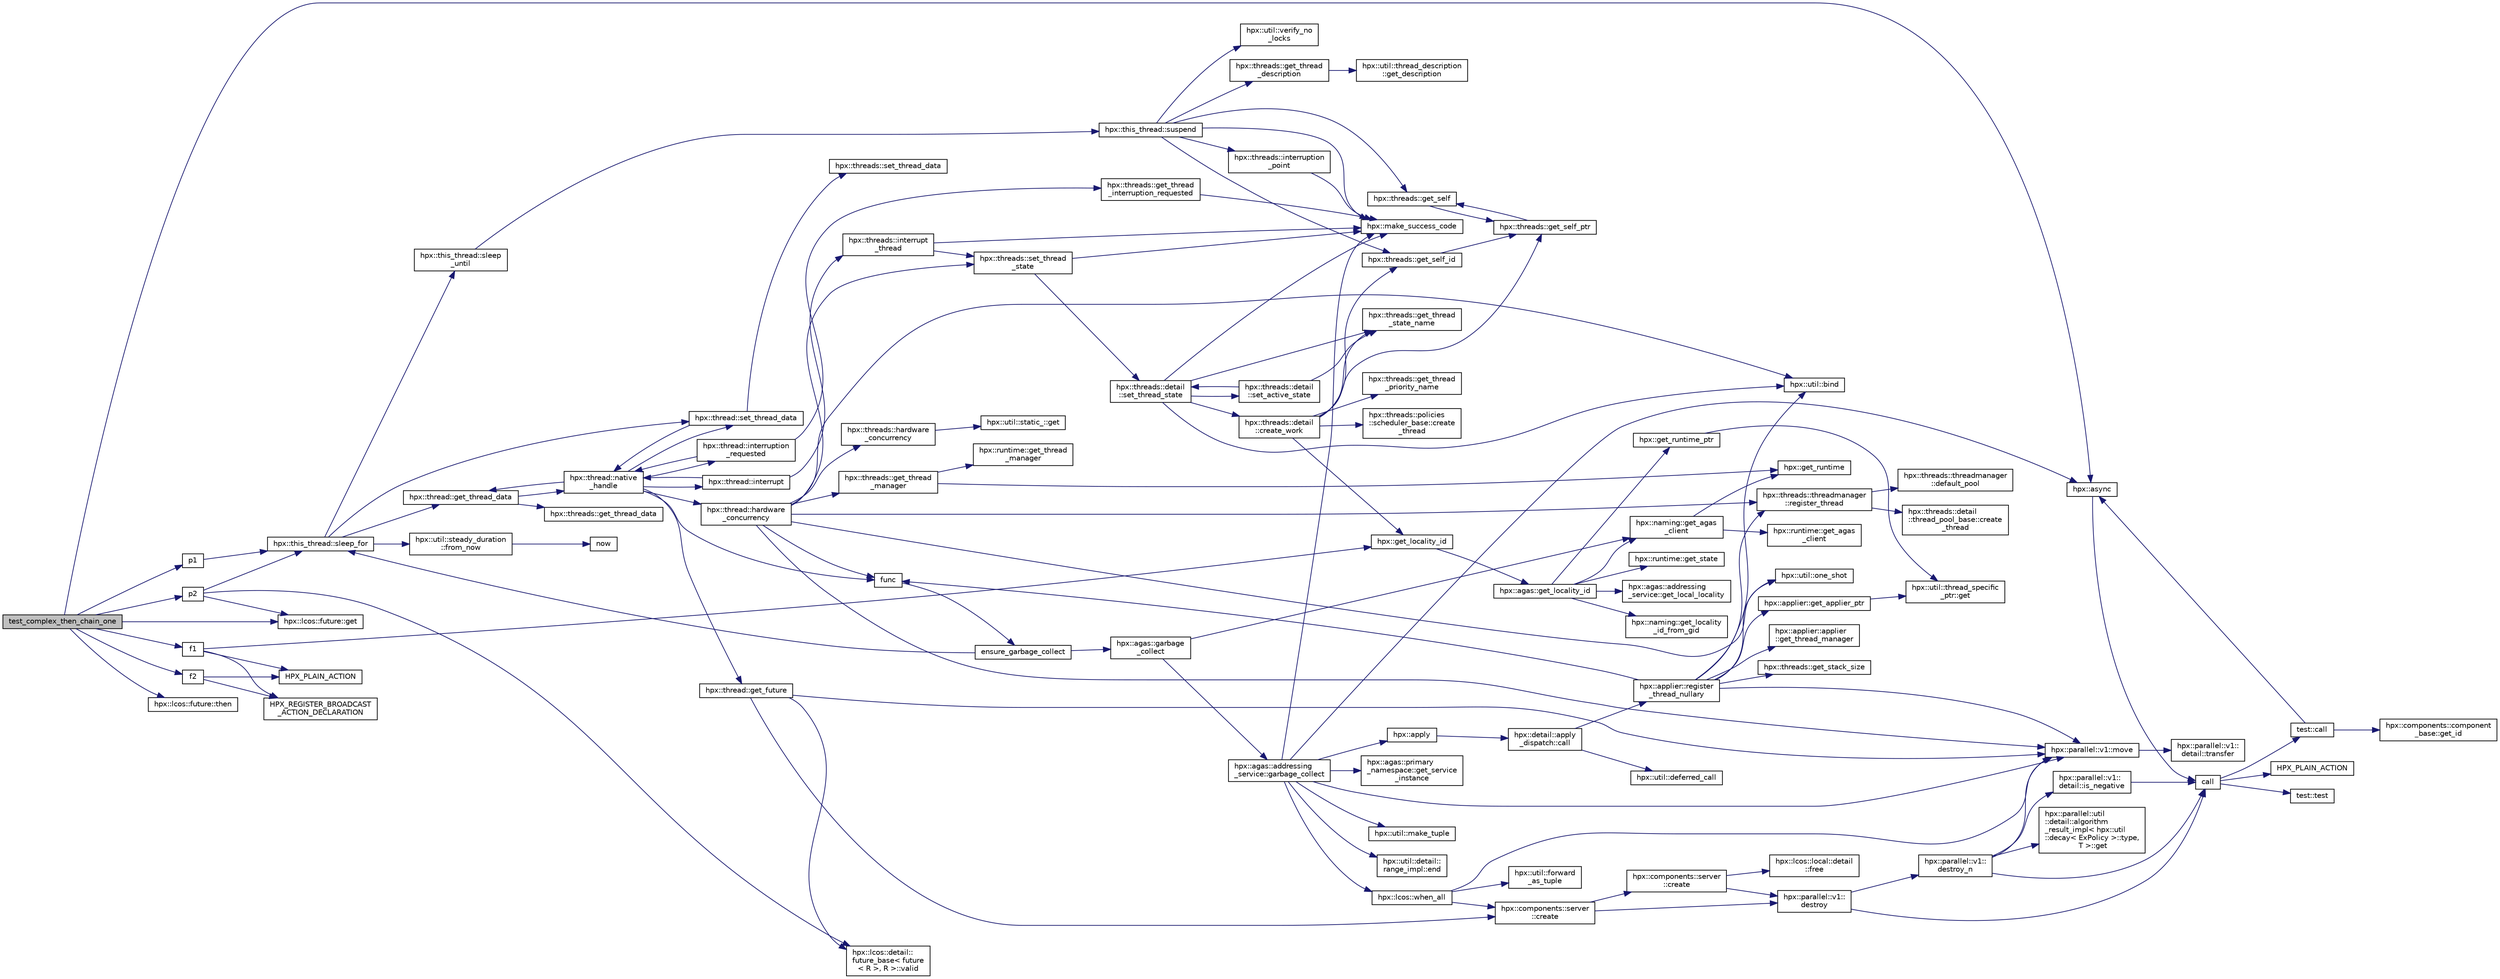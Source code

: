 digraph "test_complex_then_chain_one"
{
  edge [fontname="Helvetica",fontsize="10",labelfontname="Helvetica",labelfontsize="10"];
  node [fontname="Helvetica",fontsize="10",shape=record];
  rankdir="LR";
  Node651 [label="test_complex_then_chain_one",height=0.2,width=0.4,color="black", fillcolor="grey75", style="filled", fontcolor="black"];
  Node651 -> Node652 [color="midnightblue",fontsize="10",style="solid",fontname="Helvetica"];
  Node652 [label="f1",height=0.2,width=0.4,color="black", fillcolor="white", style="filled",URL="$d8/d8b/broadcast_8cpp.html#a1751fbd41f2529b84514a9dbd767959a"];
  Node652 -> Node653 [color="midnightblue",fontsize="10",style="solid",fontname="Helvetica"];
  Node653 [label="hpx::get_locality_id",height=0.2,width=0.4,color="black", fillcolor="white", style="filled",URL="$d8/d83/namespacehpx.html#a158d7c54a657bb364c1704033010697b",tooltip="Return the number of the locality this function is being called from. "];
  Node653 -> Node654 [color="midnightblue",fontsize="10",style="solid",fontname="Helvetica"];
  Node654 [label="hpx::agas::get_locality_id",height=0.2,width=0.4,color="black", fillcolor="white", style="filled",URL="$dc/d54/namespacehpx_1_1agas.html#a491cc2ddecdf0f1a9129900caa6a4d3e"];
  Node654 -> Node655 [color="midnightblue",fontsize="10",style="solid",fontname="Helvetica"];
  Node655 [label="hpx::get_runtime_ptr",height=0.2,width=0.4,color="black", fillcolor="white", style="filled",URL="$d8/d83/namespacehpx.html#af29daf2bb3e01b4d6495a1742b6cce64"];
  Node655 -> Node656 [color="midnightblue",fontsize="10",style="solid",fontname="Helvetica"];
  Node656 [label="hpx::util::thread_specific\l_ptr::get",height=0.2,width=0.4,color="black", fillcolor="white", style="filled",URL="$d4/d4c/structhpx_1_1util_1_1thread__specific__ptr.html#a3b27d8520710478aa41d1f74206bdba9"];
  Node654 -> Node657 [color="midnightblue",fontsize="10",style="solid",fontname="Helvetica"];
  Node657 [label="hpx::runtime::get_state",height=0.2,width=0.4,color="black", fillcolor="white", style="filled",URL="$d0/d7b/classhpx_1_1runtime.html#ab405f80e060dac95d624520f38b0524c"];
  Node654 -> Node658 [color="midnightblue",fontsize="10",style="solid",fontname="Helvetica"];
  Node658 [label="hpx::naming::get_agas\l_client",height=0.2,width=0.4,color="black", fillcolor="white", style="filled",URL="$d4/dc9/namespacehpx_1_1naming.html#a0408fffd5d34b620712a801b0ae3b032"];
  Node658 -> Node659 [color="midnightblue",fontsize="10",style="solid",fontname="Helvetica"];
  Node659 [label="hpx::get_runtime",height=0.2,width=0.4,color="black", fillcolor="white", style="filled",URL="$d8/d83/namespacehpx.html#aef902cc6c7dd3b9fbadf34d1e850a070"];
  Node658 -> Node660 [color="midnightblue",fontsize="10",style="solid",fontname="Helvetica"];
  Node660 [label="hpx::runtime::get_agas\l_client",height=0.2,width=0.4,color="black", fillcolor="white", style="filled",URL="$d0/d7b/classhpx_1_1runtime.html#aeb5dddd30d6b9861669af8ad44d1a96a"];
  Node654 -> Node661 [color="midnightblue",fontsize="10",style="solid",fontname="Helvetica"];
  Node661 [label="hpx::agas::addressing\l_service::get_local_locality",height=0.2,width=0.4,color="black", fillcolor="white", style="filled",URL="$db/d58/structhpx_1_1agas_1_1addressing__service.html#ab52c19a37c2a7a006c6c15f90ad0539c"];
  Node654 -> Node662 [color="midnightblue",fontsize="10",style="solid",fontname="Helvetica"];
  Node662 [label="hpx::naming::get_locality\l_id_from_gid",height=0.2,width=0.4,color="black", fillcolor="white", style="filled",URL="$d4/dc9/namespacehpx_1_1naming.html#a7fd43037784560bd04fda9b49e33529f"];
  Node652 -> Node663 [color="midnightblue",fontsize="10",style="solid",fontname="Helvetica"];
  Node663 [label="HPX_PLAIN_ACTION",height=0.2,width=0.4,color="black", fillcolor="white", style="filled",URL="$d8/d8b/broadcast_8cpp.html#a19685a0394ce6a99351f7a679f6eeefc"];
  Node652 -> Node664 [color="midnightblue",fontsize="10",style="solid",fontname="Helvetica"];
  Node664 [label="HPX_REGISTER_BROADCAST\l_ACTION_DECLARATION",height=0.2,width=0.4,color="black", fillcolor="white", style="filled",URL="$d7/d38/addressing__service_8cpp.html#a573d764d9cb34eec46a4bdffcf07875f"];
  Node651 -> Node665 [color="midnightblue",fontsize="10",style="solid",fontname="Helvetica"];
  Node665 [label="hpx::async",height=0.2,width=0.4,color="black", fillcolor="white", style="filled",URL="$d8/d83/namespacehpx.html#acb7d8e37b73b823956ce144f9a57eaa4"];
  Node665 -> Node666 [color="midnightblue",fontsize="10",style="solid",fontname="Helvetica"];
  Node666 [label="call",height=0.2,width=0.4,color="black", fillcolor="white", style="filled",URL="$d2/d67/promise__1620_8cpp.html#a58357f0b82bc761e1d0b9091ed563a70"];
  Node666 -> Node667 [color="midnightblue",fontsize="10",style="solid",fontname="Helvetica"];
  Node667 [label="test::test",height=0.2,width=0.4,color="black", fillcolor="white", style="filled",URL="$d8/d89/structtest.html#ab42d5ece712d716b04cb3f686f297a26"];
  Node666 -> Node668 [color="midnightblue",fontsize="10",style="solid",fontname="Helvetica"];
  Node668 [label="HPX_PLAIN_ACTION",height=0.2,width=0.4,color="black", fillcolor="white", style="filled",URL="$d2/d67/promise__1620_8cpp.html#ab96aab827a4b1fcaf66cfe0ba83fef23"];
  Node666 -> Node669 [color="midnightblue",fontsize="10",style="solid",fontname="Helvetica"];
  Node669 [label="test::call",height=0.2,width=0.4,color="black", fillcolor="white", style="filled",URL="$d8/d89/structtest.html#aeb29e7ed6518b9426ccf1344c52620ae"];
  Node669 -> Node665 [color="midnightblue",fontsize="10",style="solid",fontname="Helvetica"];
  Node669 -> Node670 [color="midnightblue",fontsize="10",style="solid",fontname="Helvetica"];
  Node670 [label="hpx::components::component\l_base::get_id",height=0.2,width=0.4,color="black", fillcolor="white", style="filled",URL="$d2/de6/classhpx_1_1components_1_1component__base.html#a4c8fd93514039bdf01c48d66d82b19cd"];
  Node651 -> Node671 [color="midnightblue",fontsize="10",style="solid",fontname="Helvetica"];
  Node671 [label="p1",height=0.2,width=0.4,color="black", fillcolor="white", style="filled",URL="$df/da5/future__then_8cpp.html#a8978a24b044bacf963e33824a4c1ac98"];
  Node671 -> Node672 [color="midnightblue",fontsize="10",style="solid",fontname="Helvetica"];
  Node672 [label="hpx::this_thread::sleep_for",height=0.2,width=0.4,color="black", fillcolor="white", style="filled",URL="$d9/d52/namespacehpx_1_1this__thread.html#afc042a5a5fa52eef2d1d177a343435cf"];
  Node672 -> Node673 [color="midnightblue",fontsize="10",style="solid",fontname="Helvetica"];
  Node673 [label="hpx::this_thread::sleep\l_until",height=0.2,width=0.4,color="black", fillcolor="white", style="filled",URL="$d9/d52/namespacehpx_1_1this__thread.html#ae12a853980115b23ff0ab8ca06622658"];
  Node673 -> Node674 [color="midnightblue",fontsize="10",style="solid",fontname="Helvetica"];
  Node674 [label="hpx::this_thread::suspend",height=0.2,width=0.4,color="black", fillcolor="white", style="filled",URL="$d9/d52/namespacehpx_1_1this__thread.html#aca220026fb3014c0881d129fe31c0073"];
  Node674 -> Node675 [color="midnightblue",fontsize="10",style="solid",fontname="Helvetica"];
  Node675 [label="hpx::threads::get_self",height=0.2,width=0.4,color="black", fillcolor="white", style="filled",URL="$d7/d28/namespacehpx_1_1threads.html#a07daf4d6d29233f20d66d41ab7b5b8e8"];
  Node675 -> Node676 [color="midnightblue",fontsize="10",style="solid",fontname="Helvetica"];
  Node676 [label="hpx::threads::get_self_ptr",height=0.2,width=0.4,color="black", fillcolor="white", style="filled",URL="$d7/d28/namespacehpx_1_1threads.html#a22877ae347ad884cde3a51397dad6c53"];
  Node676 -> Node675 [color="midnightblue",fontsize="10",style="solid",fontname="Helvetica"];
  Node674 -> Node677 [color="midnightblue",fontsize="10",style="solid",fontname="Helvetica"];
  Node677 [label="hpx::threads::get_self_id",height=0.2,width=0.4,color="black", fillcolor="white", style="filled",URL="$d7/d28/namespacehpx_1_1threads.html#afafe0f900b9fac3d4ed3c747625c1cfe"];
  Node677 -> Node676 [color="midnightblue",fontsize="10",style="solid",fontname="Helvetica"];
  Node674 -> Node678 [color="midnightblue",fontsize="10",style="solid",fontname="Helvetica"];
  Node678 [label="hpx::threads::interruption\l_point",height=0.2,width=0.4,color="black", fillcolor="white", style="filled",URL="$d7/d28/namespacehpx_1_1threads.html#ada6ec56a12b050707311d8c628089059"];
  Node678 -> Node679 [color="midnightblue",fontsize="10",style="solid",fontname="Helvetica"];
  Node679 [label="hpx::make_success_code",height=0.2,width=0.4,color="black", fillcolor="white", style="filled",URL="$d8/d83/namespacehpx.html#a0e8512a8f49e2a6c8185061181419d8f",tooltip="Returns error_code(hpx::success, \"success\", mode). "];
  Node674 -> Node680 [color="midnightblue",fontsize="10",style="solid",fontname="Helvetica"];
  Node680 [label="hpx::util::verify_no\l_locks",height=0.2,width=0.4,color="black", fillcolor="white", style="filled",URL="$df/dad/namespacehpx_1_1util.html#ae0e1837ee6f09b79b26c2e788d2e9fc9"];
  Node674 -> Node681 [color="midnightblue",fontsize="10",style="solid",fontname="Helvetica"];
  Node681 [label="hpx::threads::get_thread\l_description",height=0.2,width=0.4,color="black", fillcolor="white", style="filled",URL="$d7/d28/namespacehpx_1_1threads.html#a42fc18a7a680f4e8bc633a4b4c956701"];
  Node681 -> Node682 [color="midnightblue",fontsize="10",style="solid",fontname="Helvetica"];
  Node682 [label="hpx::util::thread_description\l::get_description",height=0.2,width=0.4,color="black", fillcolor="white", style="filled",URL="$df/d9e/structhpx_1_1util_1_1thread__description.html#a8c834e14eca6eb228188022577f9f952"];
  Node674 -> Node679 [color="midnightblue",fontsize="10",style="solid",fontname="Helvetica"];
  Node672 -> Node683 [color="midnightblue",fontsize="10",style="solid",fontname="Helvetica"];
  Node683 [label="hpx::util::steady_duration\l::from_now",height=0.2,width=0.4,color="black", fillcolor="white", style="filled",URL="$d9/d4f/classhpx_1_1util_1_1steady__duration.html#a0132206d767cd0f7395507b40111a153"];
  Node683 -> Node684 [color="midnightblue",fontsize="10",style="solid",fontname="Helvetica"];
  Node684 [label="now",height=0.2,width=0.4,color="black", fillcolor="white", style="filled",URL="$de/db3/1d__stencil__1__omp_8cpp.html#a89e9667753dccfac455bd37a7a3a7b16"];
  Node672 -> Node685 [color="midnightblue",fontsize="10",style="solid",fontname="Helvetica"];
  Node685 [label="hpx::thread::get_thread_data",height=0.2,width=0.4,color="black", fillcolor="white", style="filled",URL="$de/d9b/classhpx_1_1thread.html#a4535ef82cec3b953d2c941d20e3e3904"];
  Node685 -> Node686 [color="midnightblue",fontsize="10",style="solid",fontname="Helvetica"];
  Node686 [label="hpx::threads::get_thread_data",height=0.2,width=0.4,color="black", fillcolor="white", style="filled",URL="$d7/d28/namespacehpx_1_1threads.html#a8737931ff6303807225f735b2b384ae4"];
  Node685 -> Node687 [color="midnightblue",fontsize="10",style="solid",fontname="Helvetica"];
  Node687 [label="hpx::thread::native\l_handle",height=0.2,width=0.4,color="black", fillcolor="white", style="filled",URL="$de/d9b/classhpx_1_1thread.html#acf48190d264ab64c1c4ec99d0b421b5a"];
  Node687 -> Node688 [color="midnightblue",fontsize="10",style="solid",fontname="Helvetica"];
  Node688 [label="hpx::thread::hardware\l_concurrency",height=0.2,width=0.4,color="black", fillcolor="white", style="filled",URL="$de/d9b/classhpx_1_1thread.html#a8e4fff210e02485ba493bc3a2a956c03"];
  Node688 -> Node689 [color="midnightblue",fontsize="10",style="solid",fontname="Helvetica"];
  Node689 [label="hpx::threads::hardware\l_concurrency",height=0.2,width=0.4,color="black", fillcolor="white", style="filled",URL="$d7/d28/namespacehpx_1_1threads.html#aa8752a235478d2ad7b5ac467b63ab527"];
  Node689 -> Node690 [color="midnightblue",fontsize="10",style="solid",fontname="Helvetica"];
  Node690 [label="hpx::util::static_::get",height=0.2,width=0.4,color="black", fillcolor="white", style="filled",URL="$d3/dbb/structhpx_1_1util_1_1static__.html#a2967c633948a3bf17a3b5405ef5a8318"];
  Node688 -> Node691 [color="midnightblue",fontsize="10",style="solid",fontname="Helvetica"];
  Node691 [label="func",height=0.2,width=0.4,color="black", fillcolor="white", style="filled",URL="$d8/dfd/id__type__ref__counting__1032_8cpp.html#ab811b86ea5107ffb3351fcaa29d2c652"];
  Node691 -> Node692 [color="midnightblue",fontsize="10",style="solid",fontname="Helvetica"];
  Node692 [label="ensure_garbage_collect",height=0.2,width=0.4,color="black", fillcolor="white", style="filled",URL="$d8/dfd/id__type__ref__counting__1032_8cpp.html#a5264b94bf7c262ac0e521fb290d476d5"];
  Node692 -> Node672 [color="midnightblue",fontsize="10",style="solid",fontname="Helvetica"];
  Node692 -> Node693 [color="midnightblue",fontsize="10",style="solid",fontname="Helvetica"];
  Node693 [label="hpx::agas::garbage\l_collect",height=0.2,width=0.4,color="black", fillcolor="white", style="filled",URL="$dc/d54/namespacehpx_1_1agas.html#a951337adc4f9bd6df00a50737468e911"];
  Node693 -> Node658 [color="midnightblue",fontsize="10",style="solid",fontname="Helvetica"];
  Node693 -> Node694 [color="midnightblue",fontsize="10",style="solid",fontname="Helvetica"];
  Node694 [label="hpx::agas::addressing\l_service::garbage_collect",height=0.2,width=0.4,color="black", fillcolor="white", style="filled",URL="$db/d58/structhpx_1_1agas_1_1addressing__service.html#a87dcae0eacf6e62d5103ebf516d86f63"];
  Node694 -> Node679 [color="midnightblue",fontsize="10",style="solid",fontname="Helvetica"];
  Node694 -> Node695 [color="midnightblue",fontsize="10",style="solid",fontname="Helvetica"];
  Node695 [label="hpx::agas::primary\l_namespace::get_service\l_instance",height=0.2,width=0.4,color="black", fillcolor="white", style="filled",URL="$d1/d43/structhpx_1_1agas_1_1primary__namespace.html#a7630ff0f30ff8c23b13b4672c5350e2e"];
  Node694 -> Node696 [color="midnightblue",fontsize="10",style="solid",fontname="Helvetica"];
  Node696 [label="hpx::util::make_tuple",height=0.2,width=0.4,color="black", fillcolor="white", style="filled",URL="$df/dad/namespacehpx_1_1util.html#a06fa74211a987d208e013f400a9f5328"];
  Node694 -> Node697 [color="midnightblue",fontsize="10",style="solid",fontname="Helvetica"];
  Node697 [label="hpx::util::detail::\lrange_impl::end",height=0.2,width=0.4,color="black", fillcolor="white", style="filled",URL="$d4/d4a/namespacehpx_1_1util_1_1detail_1_1range__impl.html#afb2ea48b0902f52ee4d8b764807b4316"];
  Node694 -> Node698 [color="midnightblue",fontsize="10",style="solid",fontname="Helvetica"];
  Node698 [label="hpx::apply",height=0.2,width=0.4,color="black", fillcolor="white", style="filled",URL="$d8/d83/namespacehpx.html#aa87762f0db0731d385f3fdfdb25d59fc"];
  Node698 -> Node699 [color="midnightblue",fontsize="10",style="solid",fontname="Helvetica"];
  Node699 [label="hpx::detail::apply\l_dispatch::call",height=0.2,width=0.4,color="black", fillcolor="white", style="filled",URL="$db/de8/structhpx_1_1detail_1_1apply__dispatch.html#a0755fab16d281e74bcff0f8045be9459"];
  Node699 -> Node700 [color="midnightblue",fontsize="10",style="solid",fontname="Helvetica"];
  Node700 [label="hpx::applier::register\l_thread_nullary",height=0.2,width=0.4,color="black", fillcolor="white", style="filled",URL="$d8/dcb/namespacehpx_1_1applier.html#a401cd1145927e58d74d1eb52aaccd936"];
  Node700 -> Node701 [color="midnightblue",fontsize="10",style="solid",fontname="Helvetica"];
  Node701 [label="hpx::applier::get_applier_ptr",height=0.2,width=0.4,color="black", fillcolor="white", style="filled",URL="$d8/dcb/namespacehpx_1_1applier.html#a617483cf2b77ad3a0aa428ade7b35299"];
  Node701 -> Node656 [color="midnightblue",fontsize="10",style="solid",fontname="Helvetica"];
  Node700 -> Node691 [color="midnightblue",fontsize="10",style="solid",fontname="Helvetica"];
  Node700 -> Node702 [color="midnightblue",fontsize="10",style="solid",fontname="Helvetica"];
  Node702 [label="hpx::util::bind",height=0.2,width=0.4,color="black", fillcolor="white", style="filled",URL="$df/dad/namespacehpx_1_1util.html#ad844caedf82a0173d6909d910c3e48c6"];
  Node700 -> Node703 [color="midnightblue",fontsize="10",style="solid",fontname="Helvetica"];
  Node703 [label="hpx::util::one_shot",height=0.2,width=0.4,color="black", fillcolor="white", style="filled",URL="$df/dad/namespacehpx_1_1util.html#a273e61be42a72415291e0ec0a4f28c7a"];
  Node700 -> Node704 [color="midnightblue",fontsize="10",style="solid",fontname="Helvetica"];
  Node704 [label="hpx::parallel::v1::move",height=0.2,width=0.4,color="black", fillcolor="white", style="filled",URL="$db/db9/namespacehpx_1_1parallel_1_1v1.html#aa7c4ede081ce786c9d1eb1adff495cfc"];
  Node704 -> Node705 [color="midnightblue",fontsize="10",style="solid",fontname="Helvetica"];
  Node705 [label="hpx::parallel::v1::\ldetail::transfer",height=0.2,width=0.4,color="black", fillcolor="white", style="filled",URL="$d2/ddd/namespacehpx_1_1parallel_1_1v1_1_1detail.html#ab1b56a05e1885ca7cc7ffa1804dd2f3c"];
  Node700 -> Node706 [color="midnightblue",fontsize="10",style="solid",fontname="Helvetica"];
  Node706 [label="hpx::threads::get_stack_size",height=0.2,width=0.4,color="black", fillcolor="white", style="filled",URL="$d7/d28/namespacehpx_1_1threads.html#af597241b3c2785150be206737ca04aa6",tooltip="The get_stack_size function is part of the thread related API. It. "];
  Node700 -> Node707 [color="midnightblue",fontsize="10",style="solid",fontname="Helvetica"];
  Node707 [label="hpx::applier::applier\l::get_thread_manager",height=0.2,width=0.4,color="black", fillcolor="white", style="filled",URL="$da/dcb/classhpx_1_1applier_1_1applier.html#acc36d583973701e573be39da97bba866",tooltip="Access the thread-manager instance associated with this applier. "];
  Node700 -> Node708 [color="midnightblue",fontsize="10",style="solid",fontname="Helvetica"];
  Node708 [label="hpx::threads::threadmanager\l::register_thread",height=0.2,width=0.4,color="black", fillcolor="white", style="filled",URL="$d5/daa/classhpx_1_1threads_1_1threadmanager.html#a7f79c7578e08a60ca45eb276ce8133d8"];
  Node708 -> Node709 [color="midnightblue",fontsize="10",style="solid",fontname="Helvetica"];
  Node709 [label="hpx::threads::threadmanager\l::default_pool",height=0.2,width=0.4,color="black", fillcolor="white", style="filled",URL="$d5/daa/classhpx_1_1threads_1_1threadmanager.html#a851f067d03b5dd1c5e6a9a6a841e05df"];
  Node708 -> Node710 [color="midnightblue",fontsize="10",style="solid",fontname="Helvetica"];
  Node710 [label="hpx::threads::detail\l::thread_pool_base::create\l_thread",height=0.2,width=0.4,color="black", fillcolor="white", style="filled",URL="$de/dae/classhpx_1_1threads_1_1detail_1_1thread__pool__base.html#ad35d3779eef6f4528e62a26d71b34b34"];
  Node699 -> Node711 [color="midnightblue",fontsize="10",style="solid",fontname="Helvetica"];
  Node711 [label="hpx::util::deferred_call",height=0.2,width=0.4,color="black", fillcolor="white", style="filled",URL="$df/dad/namespacehpx_1_1util.html#acdded623c658a7a3436f7e76bc9d881c"];
  Node694 -> Node704 [color="midnightblue",fontsize="10",style="solid",fontname="Helvetica"];
  Node694 -> Node665 [color="midnightblue",fontsize="10",style="solid",fontname="Helvetica"];
  Node694 -> Node712 [color="midnightblue",fontsize="10",style="solid",fontname="Helvetica"];
  Node712 [label="hpx::lcos::when_all",height=0.2,width=0.4,color="black", fillcolor="white", style="filled",URL="$d2/dc9/namespacehpx_1_1lcos.html#a1a6fb024d8690923fb185d5aee204d54"];
  Node712 -> Node713 [color="midnightblue",fontsize="10",style="solid",fontname="Helvetica"];
  Node713 [label="hpx::util::forward\l_as_tuple",height=0.2,width=0.4,color="black", fillcolor="white", style="filled",URL="$df/dad/namespacehpx_1_1util.html#ab7c31e3f24c3302a4f67b6735a6fa597"];
  Node712 -> Node704 [color="midnightblue",fontsize="10",style="solid",fontname="Helvetica"];
  Node712 -> Node714 [color="midnightblue",fontsize="10",style="solid",fontname="Helvetica"];
  Node714 [label="hpx::components::server\l::create",height=0.2,width=0.4,color="black", fillcolor="white", style="filled",URL="$d2/da2/namespacehpx_1_1components_1_1server.html#ac776c89f3d68ceb910e8cee9fa937ab4",tooltip="Create arrays of components using their default constructor. "];
  Node714 -> Node715 [color="midnightblue",fontsize="10",style="solid",fontname="Helvetica"];
  Node715 [label="hpx::components::server\l::create",height=0.2,width=0.4,color="black", fillcolor="white", style="filled",URL="$d2/da2/namespacehpx_1_1components_1_1server.html#a77d26de181c97b444565e230577981bd"];
  Node715 -> Node716 [color="midnightblue",fontsize="10",style="solid",fontname="Helvetica"];
  Node716 [label="hpx::lcos::local::detail\l::free",height=0.2,width=0.4,color="black", fillcolor="white", style="filled",URL="$d4/dcb/namespacehpx_1_1lcos_1_1local_1_1detail.html#a55a940f019734e9bb045dc123cd80e48"];
  Node715 -> Node717 [color="midnightblue",fontsize="10",style="solid",fontname="Helvetica"];
  Node717 [label="hpx::parallel::v1::\ldestroy",height=0.2,width=0.4,color="black", fillcolor="white", style="filled",URL="$db/db9/namespacehpx_1_1parallel_1_1v1.html#acf303558375048e8a7cc9a2c2e09477f"];
  Node717 -> Node666 [color="midnightblue",fontsize="10",style="solid",fontname="Helvetica"];
  Node717 -> Node718 [color="midnightblue",fontsize="10",style="solid",fontname="Helvetica"];
  Node718 [label="hpx::parallel::v1::\ldestroy_n",height=0.2,width=0.4,color="black", fillcolor="white", style="filled",URL="$db/db9/namespacehpx_1_1parallel_1_1v1.html#a71d0691132a300690163f5636bcd5bd3"];
  Node718 -> Node719 [color="midnightblue",fontsize="10",style="solid",fontname="Helvetica"];
  Node719 [label="hpx::parallel::v1::\ldetail::is_negative",height=0.2,width=0.4,color="black", fillcolor="white", style="filled",URL="$d2/ddd/namespacehpx_1_1parallel_1_1v1_1_1detail.html#adf2e40fc4b20ad0fd442ee3118a4d527"];
  Node719 -> Node666 [color="midnightblue",fontsize="10",style="solid",fontname="Helvetica"];
  Node718 -> Node720 [color="midnightblue",fontsize="10",style="solid",fontname="Helvetica"];
  Node720 [label="hpx::parallel::util\l::detail::algorithm\l_result_impl\< hpx::util\l::decay\< ExPolicy \>::type,\l T \>::get",height=0.2,width=0.4,color="black", fillcolor="white", style="filled",URL="$d2/d42/structhpx_1_1parallel_1_1util_1_1detail_1_1algorithm__result__impl.html#ab5b051e8ec74eff5e0e62fd63f5d377e"];
  Node718 -> Node704 [color="midnightblue",fontsize="10",style="solid",fontname="Helvetica"];
  Node718 -> Node666 [color="midnightblue",fontsize="10",style="solid",fontname="Helvetica"];
  Node714 -> Node717 [color="midnightblue",fontsize="10",style="solid",fontname="Helvetica"];
  Node688 -> Node702 [color="midnightblue",fontsize="10",style="solid",fontname="Helvetica"];
  Node688 -> Node703 [color="midnightblue",fontsize="10",style="solid",fontname="Helvetica"];
  Node688 -> Node704 [color="midnightblue",fontsize="10",style="solid",fontname="Helvetica"];
  Node688 -> Node721 [color="midnightblue",fontsize="10",style="solid",fontname="Helvetica"];
  Node721 [label="hpx::threads::get_thread\l_manager",height=0.2,width=0.4,color="black", fillcolor="white", style="filled",URL="$d7/d28/namespacehpx_1_1threads.html#a076973c3a53beadde7d967e22c4f6cce"];
  Node721 -> Node659 [color="midnightblue",fontsize="10",style="solid",fontname="Helvetica"];
  Node721 -> Node722 [color="midnightblue",fontsize="10",style="solid",fontname="Helvetica"];
  Node722 [label="hpx::runtime::get_thread\l_manager",height=0.2,width=0.4,color="black", fillcolor="white", style="filled",URL="$d0/d7b/classhpx_1_1runtime.html#a865b12d57fcd44a8d3dda3e35414f563"];
  Node688 -> Node708 [color="midnightblue",fontsize="10",style="solid",fontname="Helvetica"];
  Node688 -> Node723 [color="midnightblue",fontsize="10",style="solid",fontname="Helvetica"];
  Node723 [label="hpx::threads::set_thread\l_state",height=0.2,width=0.4,color="black", fillcolor="white", style="filled",URL="$d7/d28/namespacehpx_1_1threads.html#ac0690ad16ad778bcc79dcd727cc33025",tooltip="Set the thread state of the thread referenced by the thread_id id. "];
  Node723 -> Node679 [color="midnightblue",fontsize="10",style="solid",fontname="Helvetica"];
  Node723 -> Node724 [color="midnightblue",fontsize="10",style="solid",fontname="Helvetica"];
  Node724 [label="hpx::threads::detail\l::set_thread_state",height=0.2,width=0.4,color="black", fillcolor="white", style="filled",URL="$d2/dd1/namespacehpx_1_1threads_1_1detail.html#af85ddc854c4a149bf1738eb1b111b9ab"];
  Node724 -> Node725 [color="midnightblue",fontsize="10",style="solid",fontname="Helvetica"];
  Node725 [label="hpx::threads::get_thread\l_state_name",height=0.2,width=0.4,color="black", fillcolor="white", style="filled",URL="$d7/d28/namespacehpx_1_1threads.html#a26f91ea8d2195f165c033241c5cd11db"];
  Node724 -> Node679 [color="midnightblue",fontsize="10",style="solid",fontname="Helvetica"];
  Node724 -> Node702 [color="midnightblue",fontsize="10",style="solid",fontname="Helvetica"];
  Node724 -> Node726 [color="midnightblue",fontsize="10",style="solid",fontname="Helvetica"];
  Node726 [label="hpx::threads::detail\l::set_active_state",height=0.2,width=0.4,color="black", fillcolor="white", style="filled",URL="$d2/dd1/namespacehpx_1_1threads_1_1detail.html#a45884a5bf04ad66a4f259231a3947e76"];
  Node726 -> Node725 [color="midnightblue",fontsize="10",style="solid",fontname="Helvetica"];
  Node726 -> Node724 [color="midnightblue",fontsize="10",style="solid",fontname="Helvetica"];
  Node724 -> Node727 [color="midnightblue",fontsize="10",style="solid",fontname="Helvetica"];
  Node727 [label="hpx::threads::detail\l::create_work",height=0.2,width=0.4,color="black", fillcolor="white", style="filled",URL="$d2/dd1/namespacehpx_1_1threads_1_1detail.html#ae22384a3c1b1a1940032fad068fb54b1"];
  Node727 -> Node725 [color="midnightblue",fontsize="10",style="solid",fontname="Helvetica"];
  Node727 -> Node728 [color="midnightblue",fontsize="10",style="solid",fontname="Helvetica"];
  Node728 [label="hpx::threads::get_thread\l_priority_name",height=0.2,width=0.4,color="black", fillcolor="white", style="filled",URL="$d7/d28/namespacehpx_1_1threads.html#a9c6b2fec0c1cf5b06ff83ce756ca6d42"];
  Node727 -> Node676 [color="midnightblue",fontsize="10",style="solid",fontname="Helvetica"];
  Node727 -> Node677 [color="midnightblue",fontsize="10",style="solid",fontname="Helvetica"];
  Node727 -> Node653 [color="midnightblue",fontsize="10",style="solid",fontname="Helvetica"];
  Node727 -> Node729 [color="midnightblue",fontsize="10",style="solid",fontname="Helvetica"];
  Node729 [label="hpx::threads::policies\l::scheduler_base::create\l_thread",height=0.2,width=0.4,color="black", fillcolor="white", style="filled",URL="$dd/d7e/structhpx_1_1threads_1_1policies_1_1scheduler__base.html#ad3b05cd7f363cc8e8410ce368c3794e0"];
  Node687 -> Node730 [color="midnightblue",fontsize="10",style="solid",fontname="Helvetica"];
  Node730 [label="hpx::thread::interrupt",height=0.2,width=0.4,color="black", fillcolor="white", style="filled",URL="$de/d9b/classhpx_1_1thread.html#ac34d0d033aa743c476a79dbc2e1a8a39"];
  Node730 -> Node731 [color="midnightblue",fontsize="10",style="solid",fontname="Helvetica"];
  Node731 [label="hpx::threads::interrupt\l_thread",height=0.2,width=0.4,color="black", fillcolor="white", style="filled",URL="$d7/d28/namespacehpx_1_1threads.html#a6bdda1a2aab61b9b13d274b5155d7e73"];
  Node731 -> Node679 [color="midnightblue",fontsize="10",style="solid",fontname="Helvetica"];
  Node731 -> Node723 [color="midnightblue",fontsize="10",style="solid",fontname="Helvetica"];
  Node730 -> Node687 [color="midnightblue",fontsize="10",style="solid",fontname="Helvetica"];
  Node687 -> Node732 [color="midnightblue",fontsize="10",style="solid",fontname="Helvetica"];
  Node732 [label="hpx::thread::interruption\l_requested",height=0.2,width=0.4,color="black", fillcolor="white", style="filled",URL="$de/d9b/classhpx_1_1thread.html#a33276bb4c20bbb0b1978944e18ef71b8"];
  Node732 -> Node733 [color="midnightblue",fontsize="10",style="solid",fontname="Helvetica"];
  Node733 [label="hpx::threads::get_thread\l_interruption_requested",height=0.2,width=0.4,color="black", fillcolor="white", style="filled",URL="$d7/d28/namespacehpx_1_1threads.html#ae64a7fdb8b5c8bac7be0c8282672a03b"];
  Node733 -> Node679 [color="midnightblue",fontsize="10",style="solid",fontname="Helvetica"];
  Node732 -> Node687 [color="midnightblue",fontsize="10",style="solid",fontname="Helvetica"];
  Node687 -> Node734 [color="midnightblue",fontsize="10",style="solid",fontname="Helvetica"];
  Node734 [label="hpx::thread::get_future",height=0.2,width=0.4,color="black", fillcolor="white", style="filled",URL="$de/d9b/classhpx_1_1thread.html#a87fdb0d8da826366fc190ed224900a64"];
  Node734 -> Node735 [color="midnightblue",fontsize="10",style="solid",fontname="Helvetica"];
  Node735 [label="hpx::lcos::detail::\lfuture_base\< future\l\< R \>, R \>::valid",height=0.2,width=0.4,color="black", fillcolor="white", style="filled",URL="$d5/dd7/classhpx_1_1lcos_1_1detail_1_1future__base.html#aaf7beb7374815614363033bd96573e75"];
  Node734 -> Node714 [color="midnightblue",fontsize="10",style="solid",fontname="Helvetica"];
  Node734 -> Node704 [color="midnightblue",fontsize="10",style="solid",fontname="Helvetica"];
  Node687 -> Node685 [color="midnightblue",fontsize="10",style="solid",fontname="Helvetica"];
  Node687 -> Node736 [color="midnightblue",fontsize="10",style="solid",fontname="Helvetica"];
  Node736 [label="hpx::thread::set_thread_data",height=0.2,width=0.4,color="black", fillcolor="white", style="filled",URL="$de/d9b/classhpx_1_1thread.html#a7317a3cf5251f3b33c990449570d4cea"];
  Node736 -> Node737 [color="midnightblue",fontsize="10",style="solid",fontname="Helvetica"];
  Node737 [label="hpx::threads::set_thread_data",height=0.2,width=0.4,color="black", fillcolor="white", style="filled",URL="$d7/d28/namespacehpx_1_1threads.html#a00a625acc149fce3ae38e4340454acf7"];
  Node736 -> Node687 [color="midnightblue",fontsize="10",style="solid",fontname="Helvetica"];
  Node687 -> Node691 [color="midnightblue",fontsize="10",style="solid",fontname="Helvetica"];
  Node672 -> Node736 [color="midnightblue",fontsize="10",style="solid",fontname="Helvetica"];
  Node651 -> Node738 [color="midnightblue",fontsize="10",style="solid",fontname="Helvetica"];
  Node738 [label="f2",height=0.2,width=0.4,color="black", fillcolor="white", style="filled",URL="$d8/d8b/broadcast_8cpp.html#a90b718127ae383af9c1b52fb8d5e1166"];
  Node738 -> Node663 [color="midnightblue",fontsize="10",style="solid",fontname="Helvetica"];
  Node738 -> Node664 [color="midnightblue",fontsize="10",style="solid",fontname="Helvetica"];
  Node651 -> Node739 [color="midnightblue",fontsize="10",style="solid",fontname="Helvetica"];
  Node739 [label="hpx::lcos::future::then",height=0.2,width=0.4,color="black", fillcolor="white", style="filled",URL="$d0/d33/classhpx_1_1lcos_1_1future.html#a17045dee172c36e208b2cbd400fa8797"];
  Node651 -> Node740 [color="midnightblue",fontsize="10",style="solid",fontname="Helvetica"];
  Node740 [label="p2",height=0.2,width=0.4,color="black", fillcolor="white", style="filled",URL="$df/da5/future__then_8cpp.html#a0dabf50b87b0ab6126c07663b7c82650"];
  Node740 -> Node735 [color="midnightblue",fontsize="10",style="solid",fontname="Helvetica"];
  Node740 -> Node741 [color="midnightblue",fontsize="10",style="solid",fontname="Helvetica"];
  Node741 [label="hpx::lcos::future::get",height=0.2,width=0.4,color="black", fillcolor="white", style="filled",URL="$d0/d33/classhpx_1_1lcos_1_1future.html#a8c28269486d5620ac48af349f17bb41c"];
  Node740 -> Node672 [color="midnightblue",fontsize="10",style="solid",fontname="Helvetica"];
  Node651 -> Node741 [color="midnightblue",fontsize="10",style="solid",fontname="Helvetica"];
}

